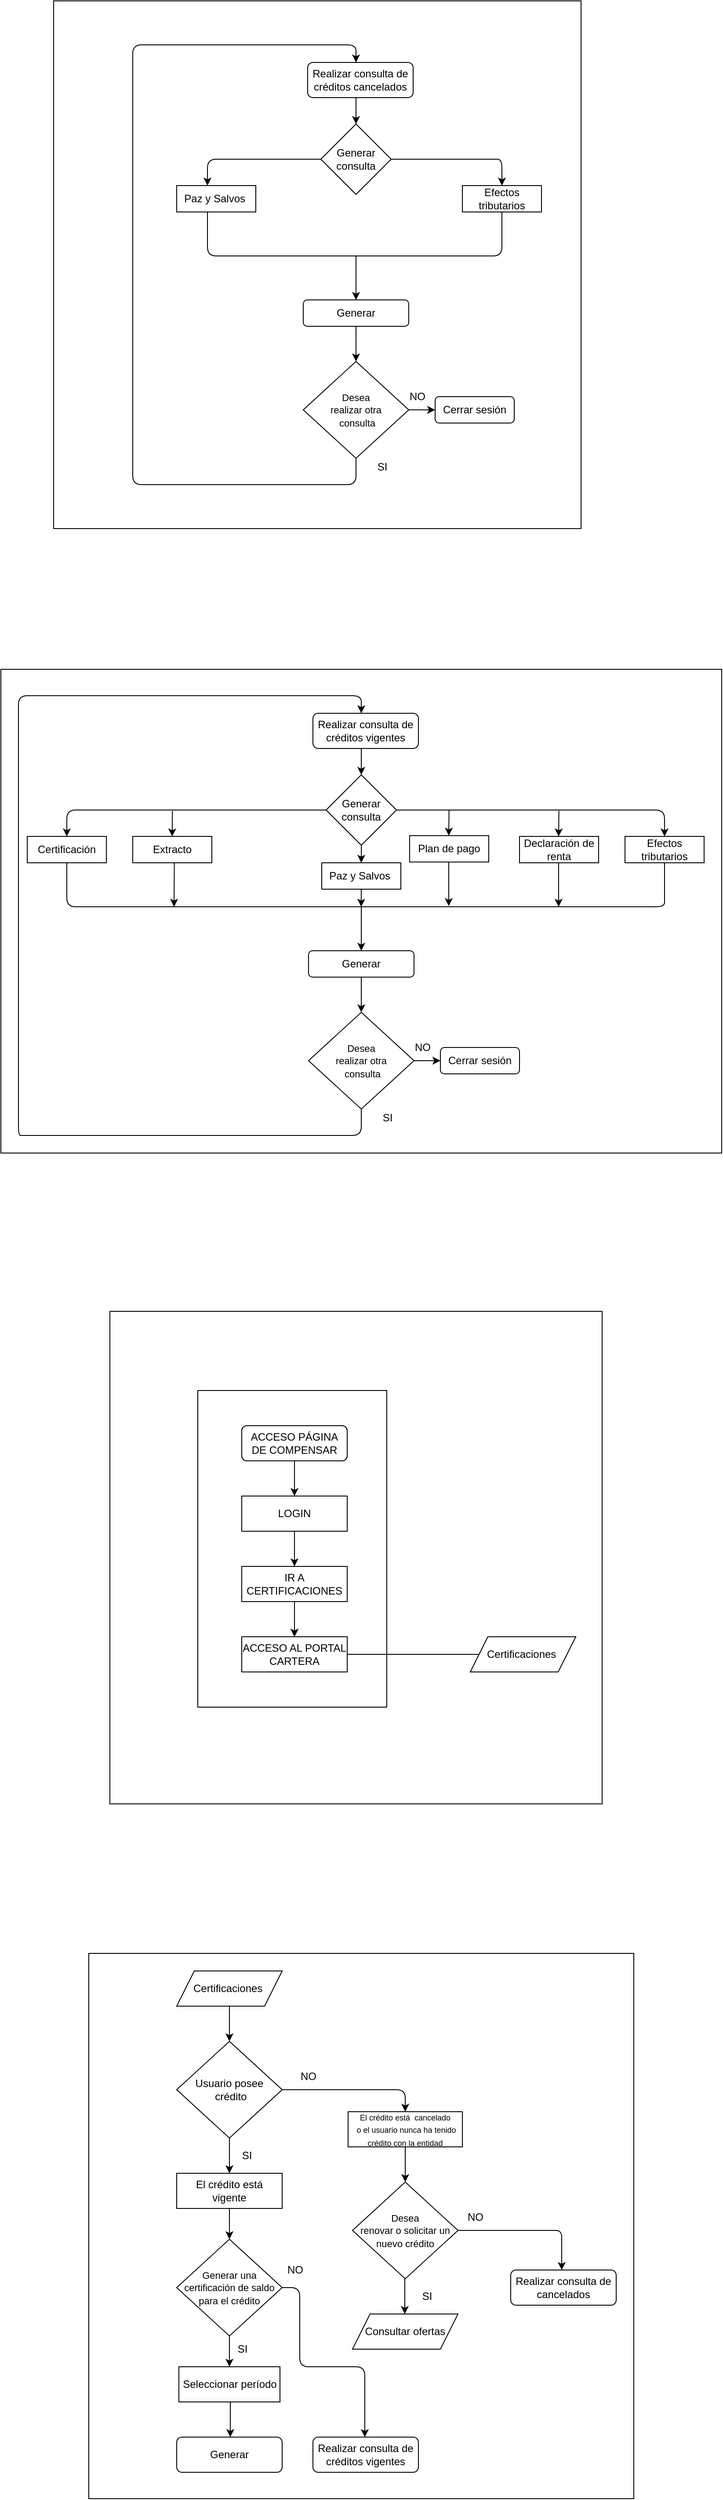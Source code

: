 <mxfile version="14.6.10" type="github"><diagram id="FGmqTT0dc71H-0YV6Kj9" name="Page-1"><mxGraphModel dx="957" dy="2799" grid="1" gridSize="10" guides="1" tooltips="1" connect="1" arrows="1" fold="1" page="1" pageScale="1" pageWidth="827" pageHeight="1169" math="0" shadow="0"><root><mxCell id="0"/><mxCell id="1" parent="0"/><mxCell id="z-QNNC_ra6mIaYco9-vQ-11" value="" style="rounded=0;whiteSpace=wrap;html=1;" parent="1" vertex="1"><mxGeometry x="10" y="-1250" width="820" height="550" as="geometry"/></mxCell><mxCell id="cLZgBmNjuZqGLh4WsxlD-90" value="" style="whiteSpace=wrap;html=1;aspect=fixed;" parent="1" vertex="1"><mxGeometry x="70" y="-2010" width="600" height="600" as="geometry"/></mxCell><mxCell id="ZP2weLS6pT2GeJIWwpLW-79" value="" style="whiteSpace=wrap;html=1;aspect=fixed;" parent="1" vertex="1"><mxGeometry x="134" y="-520" width="560" height="560" as="geometry"/></mxCell><mxCell id="ZP2weLS6pT2GeJIWwpLW-76" value="" style="whiteSpace=wrap;html=1;aspect=fixed;" parent="1" vertex="1"><mxGeometry x="110" y="210" width="620" height="620" as="geometry"/></mxCell><mxCell id="ZP2weLS6pT2GeJIWwpLW-3" value="" style="rounded=0;whiteSpace=wrap;html=1;" parent="1" vertex="1"><mxGeometry x="234" y="-430" width="215" height="360" as="geometry"/></mxCell><mxCell id="ZP2weLS6pT2GeJIWwpLW-1" value="ACCESO HOME" style="rounded=1;whiteSpace=wrap;html=1;" parent="1" vertex="1"><mxGeometry x="284" y="-390" width="120" height="40" as="geometry"/></mxCell><mxCell id="ZP2weLS6pT2GeJIWwpLW-2" value="LOGIN" style="rounded=0;whiteSpace=wrap;html=1;" parent="1" vertex="1"><mxGeometry x="284" y="-310" width="120" height="40" as="geometry"/></mxCell><mxCell id="ZP2weLS6pT2GeJIWwpLW-4" value="ACCESO AL PORTAL CARTERA" style="rounded=0;whiteSpace=wrap;html=1;" parent="1" vertex="1"><mxGeometry x="284" y="-150" width="120" height="40" as="geometry"/></mxCell><mxCell id="ZP2weLS6pT2GeJIWwpLW-8" value="&lt;span&gt;IR A CERTIFICACIONES&lt;/span&gt;" style="rounded=0;whiteSpace=wrap;html=1;" parent="1" vertex="1"><mxGeometry x="284" y="-230" width="120" height="40" as="geometry"/></mxCell><mxCell id="ZP2weLS6pT2GeJIWwpLW-12" style="edgeStyle=orthogonalEdgeStyle;rounded=0;orthogonalLoop=1;jettySize=auto;html=1;exitX=0.5;exitY=1;exitDx=0;exitDy=0;" parent="1" source="ZP2weLS6pT2GeJIWwpLW-8" target="ZP2weLS6pT2GeJIWwpLW-8" edge="1"><mxGeometry relative="1" as="geometry"/></mxCell><mxCell id="ZP2weLS6pT2GeJIWwpLW-14" value="" style="endArrow=classic;html=1;entryX=0.5;entryY=0;entryDx=0;entryDy=0;exitX=0.5;exitY=1;exitDx=0;exitDy=0;" parent="1" source="ZP2weLS6pT2GeJIWwpLW-8" target="ZP2weLS6pT2GeJIWwpLW-4" edge="1"><mxGeometry width="50" height="50" relative="1" as="geometry"><mxPoint x="344" y="-180" as="sourcePoint"/><mxPoint x="364" y="-230" as="targetPoint"/></mxGeometry></mxCell><mxCell id="ZP2weLS6pT2GeJIWwpLW-19" value="ACCESO PÁGINA DE COMPENSAR" style="rounded=1;whiteSpace=wrap;html=1;" parent="1" vertex="1"><mxGeometry x="284" y="-390" width="120" height="40" as="geometry"/></mxCell><mxCell id="ZP2weLS6pT2GeJIWwpLW-20" value="LOGIN" style="rounded=0;whiteSpace=wrap;html=1;" parent="1" vertex="1"><mxGeometry x="284" y="-310" width="120" height="40" as="geometry"/></mxCell><mxCell id="ZP2weLS6pT2GeJIWwpLW-21" value="&lt;span&gt;IR A CERTIFICACIONES&lt;/span&gt;" style="rounded=0;whiteSpace=wrap;html=1;" parent="1" vertex="1"><mxGeometry x="284" y="-230" width="120" height="40" as="geometry"/></mxCell><mxCell id="ZP2weLS6pT2GeJIWwpLW-22" value="ACCESO AL PORTAL CARTERA" style="rounded=0;whiteSpace=wrap;html=1;" parent="1" vertex="1"><mxGeometry x="284" y="-150" width="120" height="40" as="geometry"/></mxCell><mxCell id="ZP2weLS6pT2GeJIWwpLW-23" value="" style="endArrow=classic;html=1;entryX=0.5;entryY=0;entryDx=0;entryDy=0;exitX=0.5;exitY=1;exitDx=0;exitDy=0;" parent="1" source="ZP2weLS6pT2GeJIWwpLW-21" target="ZP2weLS6pT2GeJIWwpLW-22" edge="1"><mxGeometry width="50" height="50" relative="1" as="geometry"><mxPoint x="344" y="-180" as="sourcePoint"/><mxPoint x="364" y="-230" as="targetPoint"/></mxGeometry></mxCell><mxCell id="ZP2weLS6pT2GeJIWwpLW-5" value="" style="endArrow=classic;html=1;exitX=0.5;exitY=1;exitDx=0;exitDy=0;" parent="1" source="ZP2weLS6pT2GeJIWwpLW-1" target="ZP2weLS6pT2GeJIWwpLW-2" edge="1"><mxGeometry width="50" height="50" relative="1" as="geometry"><mxPoint x="314" y="-190" as="sourcePoint"/><mxPoint x="364" y="-240" as="targetPoint"/></mxGeometry></mxCell><mxCell id="ZP2weLS6pT2GeJIWwpLW-11" value="" style="endArrow=classic;html=1;exitX=0.5;exitY=1;exitDx=0;exitDy=0;entryX=0.5;entryY=0;entryDx=0;entryDy=0;" parent="1" source="ZP2weLS6pT2GeJIWwpLW-2" target="ZP2weLS6pT2GeJIWwpLW-8" edge="1"><mxGeometry width="50" height="50" relative="1" as="geometry"><mxPoint x="314" y="-190" as="sourcePoint"/><mxPoint x="364" y="-240" as="targetPoint"/></mxGeometry></mxCell><mxCell id="ZP2weLS6pT2GeJIWwpLW-28" value="&lt;font style=&quot;font-size: 12px&quot;&gt;Usuario posee&lt;br&gt;&amp;nbsp;crédito&lt;/font&gt;" style="rhombus;whiteSpace=wrap;html=1;" parent="1" vertex="1"><mxGeometry x="210" y="310" width="120" height="110" as="geometry"/></mxCell><mxCell id="ZP2weLS6pT2GeJIWwpLW-29" value="Certificaciones&amp;nbsp;" style="shape=parallelogram;perimeter=parallelogramPerimeter;whiteSpace=wrap;html=1;fixedSize=1;" parent="1" vertex="1"><mxGeometry x="210" y="230" width="120" height="40" as="geometry"/></mxCell><mxCell id="ZP2weLS6pT2GeJIWwpLW-32" value="" style="endArrow=classic;html=1;entryX=0.5;entryY=0;entryDx=0;entryDy=0;exitX=0.5;exitY=1;exitDx=0;exitDy=0;" parent="1" source="ZP2weLS6pT2GeJIWwpLW-29" target="ZP2weLS6pT2GeJIWwpLW-28" edge="1"><mxGeometry width="50" height="50" relative="1" as="geometry"><mxPoint x="260" y="270" as="sourcePoint"/><mxPoint x="310" y="220" as="targetPoint"/></mxGeometry></mxCell><mxCell id="ZP2weLS6pT2GeJIWwpLW-33" value="" style="endArrow=classic;html=1;exitX=1;exitY=0.5;exitDx=0;exitDy=0;entryX=0.5;entryY=0;entryDx=0;entryDy=0;" parent="1" source="ZP2weLS6pT2GeJIWwpLW-28" target="ZP2weLS6pT2GeJIWwpLW-44" edge="1"><mxGeometry width="50" height="50" relative="1" as="geometry"><mxPoint x="335" y="365" as="sourcePoint"/><mxPoint x="430" y="405" as="targetPoint"/><Array as="points"><mxPoint x="470" y="365"/></Array></mxGeometry></mxCell><mxCell id="ZP2weLS6pT2GeJIWwpLW-34" value="" style="endArrow=classic;html=1;exitX=0.5;exitY=1;exitDx=0;exitDy=0;" parent="1" source="ZP2weLS6pT2GeJIWwpLW-28" edge="1"><mxGeometry width="50" height="50" relative="1" as="geometry"><mxPoint x="300" y="510" as="sourcePoint"/><mxPoint x="270" y="460" as="targetPoint"/></mxGeometry></mxCell><mxCell id="ZP2weLS6pT2GeJIWwpLW-35" value="&lt;span&gt;El crédito está vigente&lt;/span&gt;" style="rounded=0;whiteSpace=wrap;html=1;" parent="1" vertex="1"><mxGeometry x="210" y="460" width="120" height="40" as="geometry"/></mxCell><mxCell id="ZP2weLS6pT2GeJIWwpLW-36" value="NO" style="text;html=1;strokeColor=none;fillColor=none;align=center;verticalAlign=middle;whiteSpace=wrap;rounded=0;" parent="1" vertex="1"><mxGeometry x="340" y="340" width="40" height="20" as="geometry"/></mxCell><mxCell id="ZP2weLS6pT2GeJIWwpLW-37" value="SI" style="text;html=1;strokeColor=none;fillColor=none;align=center;verticalAlign=middle;whiteSpace=wrap;rounded=0;" parent="1" vertex="1"><mxGeometry x="270" y="430" width="40" height="20" as="geometry"/></mxCell><mxCell id="ZP2weLS6pT2GeJIWwpLW-40" value="" style="endArrow=none;html=1;exitX=1;exitY=0.5;exitDx=0;exitDy=0;" parent="1" source="ZP2weLS6pT2GeJIWwpLW-22" edge="1"><mxGeometry width="50" height="50" relative="1" as="geometry"><mxPoint x="374" y="-70" as="sourcePoint"/><mxPoint x="554" y="-130" as="targetPoint"/><Array as="points"><mxPoint x="414" y="-130"/><mxPoint x="434" y="-130"/><mxPoint x="484" y="-130"/></Array></mxGeometry></mxCell><mxCell id="ZP2weLS6pT2GeJIWwpLW-41" value="&lt;span&gt;Certificaciones&amp;nbsp;&lt;/span&gt;" style="shape=parallelogram;perimeter=parallelogramPerimeter;whiteSpace=wrap;html=1;fixedSize=1;" parent="1" vertex="1"><mxGeometry x="544" y="-150" width="120" height="40" as="geometry"/></mxCell><mxCell id="ZP2weLS6pT2GeJIWwpLW-42" value="" style="endArrow=classic;html=1;exitX=0.5;exitY=1;exitDx=0;exitDy=0;" parent="1" source="ZP2weLS6pT2GeJIWwpLW-44" edge="1"><mxGeometry width="50" height="50" relative="1" as="geometry"><mxPoint x="469.5" y="440" as="sourcePoint"/><mxPoint x="470" y="470" as="targetPoint"/></mxGeometry></mxCell><mxCell id="ZP2weLS6pT2GeJIWwpLW-44" value="&lt;div&gt;&lt;span style=&quot;font-size: 9px&quot;&gt;El crédito está&amp;nbsp;&lt;/span&gt;&lt;span style=&quot;font-size: 9px&quot;&gt;&amp;nbsp;cancelado&lt;/span&gt;&lt;/div&gt;&lt;div&gt;&lt;span style=&quot;font-size: 9px&quot;&gt;&amp;nbsp;o el usuario&amp;nbsp;&lt;/span&gt;&lt;span style=&quot;font-size: 9px&quot;&gt;nunca ha tenido&lt;/span&gt;&lt;/div&gt;&lt;div&gt;&lt;span style=&quot;font-size: 9px&quot;&gt;crédito con la entidad&lt;/span&gt;&lt;/div&gt;" style="rounded=0;whiteSpace=wrap;html=1;align=center;" parent="1" vertex="1"><mxGeometry x="405" y="390" width="130" height="40" as="geometry"/></mxCell><mxCell id="ZP2weLS6pT2GeJIWwpLW-48" value="&lt;font style=&quot;font-size: 11px&quot;&gt;Desea&lt;br&gt;renovar o solicitar un nuevo crédito&lt;/font&gt;" style="rhombus;whiteSpace=wrap;html=1;" parent="1" vertex="1"><mxGeometry x="410" y="470" width="120" height="110" as="geometry"/></mxCell><mxCell id="ZP2weLS6pT2GeJIWwpLW-51" value="" style="endArrow=classic;html=1;exitX=1;exitY=0.5;exitDx=0;exitDy=0;entryX=0.525;entryY=0;entryDx=0;entryDy=0;entryPerimeter=0;" parent="1" source="ZP2weLS6pT2GeJIWwpLW-48" edge="1"><mxGeometry width="50" height="50" relative="1" as="geometry"><mxPoint x="530" y="530" as="sourcePoint"/><mxPoint x="648" y="570.0" as="targetPoint"/><Array as="points"><mxPoint x="575" y="525"/><mxPoint x="625" y="525"/><mxPoint x="648" y="525"/><mxPoint x="648" y="540"/><mxPoint x="648" y="550"/></Array></mxGeometry></mxCell><mxCell id="ZP2weLS6pT2GeJIWwpLW-53" value="&lt;span&gt;Consultar ofertas&lt;/span&gt;" style="shape=parallelogram;perimeter=parallelogramPerimeter;whiteSpace=wrap;html=1;fixedSize=1;" parent="1" vertex="1"><mxGeometry x="410" y="620" width="120" height="40" as="geometry"/></mxCell><mxCell id="ZP2weLS6pT2GeJIWwpLW-54" value="" style="endArrow=classic;html=1;" parent="1" edge="1"><mxGeometry width="50" height="50" relative="1" as="geometry"><mxPoint x="469.5" y="580" as="sourcePoint"/><mxPoint x="469.5" y="620" as="targetPoint"/><Array as="points"><mxPoint x="469.5" y="600"/></Array></mxGeometry></mxCell><mxCell id="ZP2weLS6pT2GeJIWwpLW-55" value="NO" style="text;html=1;strokeColor=none;fillColor=none;align=center;verticalAlign=middle;whiteSpace=wrap;rounded=0;" parent="1" vertex="1"><mxGeometry x="530" y="500" width="40" height="20" as="geometry"/></mxCell><mxCell id="ZP2weLS6pT2GeJIWwpLW-57" value="SI" style="text;html=1;strokeColor=none;fillColor=none;align=center;verticalAlign=middle;whiteSpace=wrap;rounded=0;" parent="1" vertex="1"><mxGeometry x="475" y="590" width="40" height="20" as="geometry"/></mxCell><mxCell id="ZP2weLS6pT2GeJIWwpLW-64" value="&lt;font style=&quot;font-size: 11px&quot;&gt;Generar una certificación de saldo&lt;br&gt;para el crédito&lt;/font&gt;" style="rhombus;whiteSpace=wrap;html=1;" parent="1" vertex="1"><mxGeometry x="210" y="535" width="120" height="110" as="geometry"/></mxCell><mxCell id="ZP2weLS6pT2GeJIWwpLW-65" value="" style="endArrow=classic;html=1;exitX=0.5;exitY=1;exitDx=0;exitDy=0;entryX=0.5;entryY=0;entryDx=0;entryDy=0;" parent="1" source="ZP2weLS6pT2GeJIWwpLW-35" target="ZP2weLS6pT2GeJIWwpLW-64" edge="1"><mxGeometry width="50" height="50" relative="1" as="geometry"><mxPoint x="300" y="570" as="sourcePoint"/><mxPoint x="350" y="520" as="targetPoint"/></mxGeometry></mxCell><mxCell id="ZP2weLS6pT2GeJIWwpLW-66" value="Seleccionar período" style="rounded=0;whiteSpace=wrap;html=1;" parent="1" vertex="1"><mxGeometry x="212.5" y="680" width="115" height="40" as="geometry"/></mxCell><mxCell id="ZP2weLS6pT2GeJIWwpLW-67" value="" style="endArrow=classic;html=1;exitX=0.5;exitY=1;exitDx=0;exitDy=0;entryX=0.5;entryY=0;entryDx=0;entryDy=0;" parent="1" source="ZP2weLS6pT2GeJIWwpLW-64" target="ZP2weLS6pT2GeJIWwpLW-66" edge="1"><mxGeometry width="50" height="50" relative="1" as="geometry"><mxPoint x="300" y="670" as="sourcePoint"/><mxPoint x="350" y="620" as="targetPoint"/></mxGeometry></mxCell><mxCell id="ZP2weLS6pT2GeJIWwpLW-68" value="" style="endArrow=classic;html=1;entryX=0.5;entryY=0;entryDx=0;entryDy=0;" parent="1" edge="1"><mxGeometry width="50" height="50" relative="1" as="geometry"><mxPoint x="271" y="720" as="sourcePoint"/><mxPoint x="271" y="760" as="targetPoint"/></mxGeometry></mxCell><mxCell id="ZP2weLS6pT2GeJIWwpLW-70" value="&lt;span&gt;Generar&lt;/span&gt;" style="rounded=1;whiteSpace=wrap;html=1;" parent="1" vertex="1"><mxGeometry x="210" y="760" width="120" height="40" as="geometry"/></mxCell><mxCell id="ZP2weLS6pT2GeJIWwpLW-71" value="" style="endArrow=classic;html=1;" parent="1" edge="1"><mxGeometry width="50" height="50" relative="1" as="geometry"><mxPoint x="330" y="590" as="sourcePoint"/><mxPoint x="424" y="760" as="targetPoint"/><Array as="points"><mxPoint x="330" y="590"/><mxPoint x="350" y="590"/><mxPoint x="350" y="680"/><mxPoint x="380" y="680"/><mxPoint x="424" y="680"/><mxPoint x="424" y="740"/><mxPoint x="424" y="760"/></Array></mxGeometry></mxCell><mxCell id="ZP2weLS6pT2GeJIWwpLW-74" value="SI" style="text;html=1;strokeColor=none;fillColor=none;align=center;verticalAlign=middle;whiteSpace=wrap;rounded=0;" parent="1" vertex="1"><mxGeometry x="265" y="650" width="40" height="20" as="geometry"/></mxCell><mxCell id="ZP2weLS6pT2GeJIWwpLW-75" value="NO" style="text;html=1;strokeColor=none;fillColor=none;align=center;verticalAlign=middle;whiteSpace=wrap;rounded=0;" parent="1" vertex="1"><mxGeometry x="325" y="560" width="40" height="20" as="geometry"/></mxCell><mxCell id="ZP2weLS6pT2GeJIWwpLW-81" value="" style="endArrow=classic;html=1;exitX=0.5;exitY=1;exitDx=0;exitDy=0;" parent="1" edge="1"><mxGeometry width="50" height="50" relative="1" as="geometry"><mxPoint x="420" y="-1160" as="sourcePoint"/><mxPoint x="420" y="-1130" as="targetPoint"/><Array as="points"><mxPoint x="420" y="-1140"/></Array></mxGeometry></mxCell><mxCell id="ZP2weLS6pT2GeJIWwpLW-82" value="Generar consulta" style="rhombus;whiteSpace=wrap;html=1;" parent="1" vertex="1"><mxGeometry x="380" y="-1130" width="80" height="80" as="geometry"/></mxCell><mxCell id="ZP2weLS6pT2GeJIWwpLW-85" value="" style="endArrow=classic;html=1;exitX=1;exitY=0.5;exitDx=0;exitDy=0;entryX=0.5;entryY=0;entryDx=0;entryDy=0;" parent="1" source="ZP2weLS6pT2GeJIWwpLW-82" edge="1"><mxGeometry width="50" height="50" relative="1" as="geometry"><mxPoint x="600" y="-1140" as="sourcePoint"/><mxPoint x="765" y="-1060" as="targetPoint"/><Array as="points"><mxPoint x="765" y="-1090"/></Array></mxGeometry></mxCell><mxCell id="ZP2weLS6pT2GeJIWwpLW-87" value="Certificación" style="rounded=0;whiteSpace=wrap;html=1;" parent="1" vertex="1"><mxGeometry x="40" y="-1060" width="90" height="30" as="geometry"/></mxCell><mxCell id="ZP2weLS6pT2GeJIWwpLW-88" value="Extracto" style="rounded=0;whiteSpace=wrap;html=1;" parent="1" vertex="1"><mxGeometry x="160" y="-1060" width="90" height="30" as="geometry"/></mxCell><mxCell id="ZP2weLS6pT2GeJIWwpLW-89" value="Declaración de renta" style="rounded=0;whiteSpace=wrap;html=1;" parent="1" vertex="1"><mxGeometry x="600" y="-1060" width="90" height="30" as="geometry"/></mxCell><mxCell id="ZP2weLS6pT2GeJIWwpLW-93" value="" style="endArrow=classic;html=1;exitX=0;exitY=0.5;exitDx=0;exitDy=0;entryX=0.5;entryY=0;entryDx=0;entryDy=0;" parent="1" source="ZP2weLS6pT2GeJIWwpLW-82" target="ZP2weLS6pT2GeJIWwpLW-87" edge="1"><mxGeometry width="50" height="50" relative="1" as="geometry"><mxPoint x="520" y="-1020" as="sourcePoint"/><mxPoint x="320" y="-1060" as="targetPoint"/><Array as="points"><mxPoint x="320" y="-1090"/><mxPoint x="85" y="-1090"/></Array></mxGeometry></mxCell><mxCell id="ZP2weLS6pT2GeJIWwpLW-94" value="" style="endArrow=classic;html=1;entryX=0.463;entryY=-0.029;entryDx=0;entryDy=0;entryPerimeter=0;" parent="1" edge="1"><mxGeometry width="50" height="50" relative="1" as="geometry"><mxPoint x="205.17" y="-1089.13" as="sourcePoint"/><mxPoint x="204.84" y="-1060" as="targetPoint"/></mxGeometry></mxCell><mxCell id="ZP2weLS6pT2GeJIWwpLW-96" value="" style="endArrow=none;html=1;exitX=0.5;exitY=1;exitDx=0;exitDy=0;entryX=0.5;entryY=1;entryDx=0;entryDy=0;" parent="1" source="ZP2weLS6pT2GeJIWwpLW-87" edge="1"><mxGeometry width="50" height="50" relative="1" as="geometry"><mxPoint x="100" y="-960" as="sourcePoint"/><mxPoint x="765" y="-1030" as="targetPoint"/><Array as="points"><mxPoint x="85" y="-980"/><mxPoint x="430" y="-980"/><mxPoint x="730" y="-980"/><mxPoint x="765" y="-980"/><mxPoint x="765" y="-990"/></Array></mxGeometry></mxCell><mxCell id="ZP2weLS6pT2GeJIWwpLW-99" value="" style="endArrow=classic;html=1;" parent="1" edge="1"><mxGeometry width="50" height="50" relative="1" as="geometry"><mxPoint x="420" y="-980" as="sourcePoint"/><mxPoint x="420" y="-930" as="targetPoint"/></mxGeometry></mxCell><mxCell id="ZP2weLS6pT2GeJIWwpLW-100" value="" style="rounded=1;whiteSpace=wrap;html=1;" parent="1" vertex="1"><mxGeometry x="360" y="-930" width="120" height="30" as="geometry"/></mxCell><mxCell id="ZP2weLS6pT2GeJIWwpLW-101" value="Generar" style="text;html=1;strokeColor=none;fillColor=none;align=center;verticalAlign=middle;whiteSpace=wrap;rounded=0;" parent="1" vertex="1"><mxGeometry x="400" y="-925" width="40" height="20" as="geometry"/></mxCell><mxCell id="ZP2weLS6pT2GeJIWwpLW-102" value="" style="endArrow=classic;html=1;exitX=0.5;exitY=1;exitDx=0;exitDy=0;" parent="1" source="ZP2weLS6pT2GeJIWwpLW-100" edge="1"><mxGeometry width="50" height="50" relative="1" as="geometry"><mxPoint x="460" y="-920" as="sourcePoint"/><mxPoint x="420" y="-860" as="targetPoint"/><Array as="points"><mxPoint x="420" y="-860"/></Array></mxGeometry></mxCell><mxCell id="ZP2weLS6pT2GeJIWwpLW-103" value="&lt;font style=&quot;font-size: 11px&quot;&gt;Desea&lt;br&gt;realizar otra&lt;br&gt;&amp;nbsp;consulta&lt;/font&gt;" style="rhombus;whiteSpace=wrap;html=1;" parent="1" vertex="1"><mxGeometry x="360" y="-860" width="120" height="110" as="geometry"/></mxCell><mxCell id="ZP2weLS6pT2GeJIWwpLW-104" value="" style="endArrow=classic;html=1;exitX=1;exitY=0.5;exitDx=0;exitDy=0;" parent="1" source="ZP2weLS6pT2GeJIWwpLW-103" target="ZP2weLS6pT2GeJIWwpLW-105" edge="1"><mxGeometry width="50" height="50" relative="1" as="geometry"><mxPoint x="460" y="-820" as="sourcePoint"/><mxPoint x="570" y="-805" as="targetPoint"/></mxGeometry></mxCell><mxCell id="ZP2weLS6pT2GeJIWwpLW-105" value="Cerrar sesión" style="rounded=1;whiteSpace=wrap;html=1;" parent="1" vertex="1"><mxGeometry x="510" y="-820" width="90" height="30" as="geometry"/></mxCell><mxCell id="ZP2weLS6pT2GeJIWwpLW-106" value="NO" style="text;html=1;strokeColor=none;fillColor=none;align=center;verticalAlign=middle;whiteSpace=wrap;rounded=0;" parent="1" vertex="1"><mxGeometry x="470" y="-830" width="40" height="20" as="geometry"/></mxCell><mxCell id="ZP2weLS6pT2GeJIWwpLW-107" value="SI" style="text;html=1;strokeColor=none;fillColor=none;align=center;verticalAlign=middle;whiteSpace=wrap;rounded=0;" parent="1" vertex="1"><mxGeometry x="430" y="-750" width="40" height="20" as="geometry"/></mxCell><mxCell id="ZP2weLS6pT2GeJIWwpLW-108" value="" style="endArrow=classic;html=1;entryX=0.5;entryY=0;entryDx=0;entryDy=0;" parent="1" edge="1"><mxGeometry width="50" height="50" relative="1" as="geometry"><mxPoint x="420" y="-750" as="sourcePoint"/><mxPoint x="420" y="-1200" as="targetPoint"/><Array as="points"><mxPoint x="420" y="-720"/><mxPoint x="40" y="-720"/><mxPoint x="30" y="-720"/><mxPoint x="30" y="-740"/><mxPoint x="30" y="-1020"/><mxPoint x="30" y="-1220"/><mxPoint x="420" y="-1220"/></Array></mxGeometry></mxCell><mxCell id="ZP2weLS6pT2GeJIWwpLW-116" value="Paz y Salvos&amp;nbsp;" style="rounded=0;whiteSpace=wrap;html=1;" parent="1" vertex="1"><mxGeometry x="375" y="-1030" width="90" height="30" as="geometry"/></mxCell><mxCell id="ZP2weLS6pT2GeJIWwpLW-117" value="" style="endArrow=classic;html=1;" parent="1" edge="1"><mxGeometry width="50" height="50" relative="1" as="geometry"><mxPoint x="420.09" y="-1050.0" as="sourcePoint"/><mxPoint x="420" y="-1030" as="targetPoint"/></mxGeometry></mxCell><mxCell id="ZP2weLS6pT2GeJIWwpLW-119" value="Efectos tributarios" style="rounded=0;whiteSpace=wrap;html=1;" parent="1" vertex="1"><mxGeometry x="720" y="-1060" width="90" height="30" as="geometry"/></mxCell><mxCell id="ZP2weLS6pT2GeJIWwpLW-121" value="" style="endArrow=classic;html=1;exitX=0.5;exitY=1;exitDx=0;exitDy=0;" parent="1" edge="1"><mxGeometry width="50" height="50" relative="1" as="geometry"><mxPoint x="644.5" y="-1030" as="sourcePoint"/><mxPoint x="644.5" y="-980" as="targetPoint"/></mxGeometry></mxCell><mxCell id="ZP2weLS6pT2GeJIWwpLW-127" value="" style="endArrow=classic;html=1;" parent="1" edge="1"><mxGeometry width="50" height="50" relative="1" as="geometry"><mxPoint x="207.33" y="-1030" as="sourcePoint"/><mxPoint x="207" y="-980" as="targetPoint"/></mxGeometry></mxCell><mxCell id="cLZgBmNjuZqGLh4WsxlD-1" value="" style="endArrow=classic;html=1;" parent="1" edge="1"><mxGeometry width="50" height="50" relative="1" as="geometry"><mxPoint x="419.99" y="-1000.0" as="sourcePoint"/><mxPoint x="419.9" y="-980" as="targetPoint"/></mxGeometry></mxCell><mxCell id="cLZgBmNjuZqGLh4WsxlD-2" value="&lt;font style=&quot;font-size: 12px&quot;&gt;Realizar consulta de&lt;br&gt;cancelados&lt;br&gt;&lt;/font&gt;" style="rounded=1;whiteSpace=wrap;html=1;" parent="1" vertex="1"><mxGeometry x="590" y="570" width="120" height="40" as="geometry"/></mxCell><mxCell id="cLZgBmNjuZqGLh4WsxlD-3" value="&lt;font style=&quot;font-size: 12px&quot;&gt;Realizar consulta de&lt;br&gt;créditos vigentes&lt;br&gt;&lt;/font&gt;" style="rounded=1;whiteSpace=wrap;html=1;" parent="1" vertex="1"><mxGeometry x="365" y="760" width="120" height="40" as="geometry"/></mxCell><mxCell id="cLZgBmNjuZqGLh4WsxlD-4" value="&lt;font style=&quot;font-size: 12px&quot;&gt;Realizar consulta de&lt;br&gt;créditos vigentes&lt;br&gt;&lt;/font&gt;" style="rounded=1;whiteSpace=wrap;html=1;" parent="1" vertex="1"><mxGeometry x="365" y="-1200" width="120" height="40" as="geometry"/></mxCell><mxCell id="cLZgBmNjuZqGLh4WsxlD-59" value="" style="endArrow=classic;html=1;exitX=0.5;exitY=1;exitDx=0;exitDy=0;" parent="1" edge="1"><mxGeometry width="50" height="50" relative="1" as="geometry"><mxPoint x="414" y="-1900" as="sourcePoint"/><mxPoint x="414" y="-1870" as="targetPoint"/><Array as="points"><mxPoint x="414" y="-1880"/></Array></mxGeometry></mxCell><mxCell id="cLZgBmNjuZqGLh4WsxlD-60" value="Generar consulta" style="rhombus;whiteSpace=wrap;html=1;" parent="1" vertex="1"><mxGeometry x="374" y="-1870" width="80" height="80" as="geometry"/></mxCell><mxCell id="cLZgBmNjuZqGLh4WsxlD-61" value="" style="endArrow=classic;html=1;exitX=1;exitY=0.5;exitDx=0;exitDy=0;entryX=0.5;entryY=0;entryDx=0;entryDy=0;" parent="1" source="cLZgBmNjuZqGLh4WsxlD-60" target="cLZgBmNjuZqGLh4WsxlD-80" edge="1"><mxGeometry width="50" height="50" relative="1" as="geometry"><mxPoint x="594" y="-1880" as="sourcePoint"/><mxPoint x="759" y="-1800" as="targetPoint"/><Array as="points"><mxPoint x="560" y="-1830"/><mxPoint x="580" y="-1830"/></Array></mxGeometry></mxCell><mxCell id="cLZgBmNjuZqGLh4WsxlD-65" value="" style="endArrow=classic;html=1;entryX=0.5;entryY=0;entryDx=0;entryDy=0;" parent="1" edge="1"><mxGeometry width="50" height="50" relative="1" as="geometry"><mxPoint x="374" y="-1830" as="sourcePoint"/><mxPoint x="245" y="-1800" as="targetPoint"/><Array as="points"><mxPoint x="245" y="-1830"/></Array></mxGeometry></mxCell><mxCell id="cLZgBmNjuZqGLh4WsxlD-67" value="" style="endArrow=none;html=1;exitX=0.5;exitY=1;exitDx=0;exitDy=0;entryX=0.5;entryY=1;entryDx=0;entryDy=0;" parent="1" target="cLZgBmNjuZqGLh4WsxlD-80" edge="1"><mxGeometry width="50" height="50" relative="1" as="geometry"><mxPoint x="245" y="-1770" as="sourcePoint"/><mxPoint x="925" y="-1770" as="targetPoint"/><Array as="points"><mxPoint x="245" y="-1720"/><mxPoint x="580" y="-1720"/></Array></mxGeometry></mxCell><mxCell id="cLZgBmNjuZqGLh4WsxlD-68" value="" style="endArrow=classic;html=1;" parent="1" edge="1"><mxGeometry width="50" height="50" relative="1" as="geometry"><mxPoint x="414" y="-1720" as="sourcePoint"/><mxPoint x="414" y="-1670" as="targetPoint"/></mxGeometry></mxCell><mxCell id="cLZgBmNjuZqGLh4WsxlD-69" value="" style="rounded=1;whiteSpace=wrap;html=1;" parent="1" vertex="1"><mxGeometry x="354" y="-1670" width="120" height="30" as="geometry"/></mxCell><mxCell id="cLZgBmNjuZqGLh4WsxlD-70" value="Generar" style="text;html=1;strokeColor=none;fillColor=none;align=center;verticalAlign=middle;whiteSpace=wrap;rounded=0;" parent="1" vertex="1"><mxGeometry x="394" y="-1665" width="40" height="20" as="geometry"/></mxCell><mxCell id="cLZgBmNjuZqGLh4WsxlD-71" value="" style="endArrow=classic;html=1;exitX=0.5;exitY=1;exitDx=0;exitDy=0;" parent="1" source="cLZgBmNjuZqGLh4WsxlD-69" edge="1"><mxGeometry width="50" height="50" relative="1" as="geometry"><mxPoint x="454" y="-1660" as="sourcePoint"/><mxPoint x="414" y="-1600" as="targetPoint"/><Array as="points"><mxPoint x="414" y="-1600"/></Array></mxGeometry></mxCell><mxCell id="cLZgBmNjuZqGLh4WsxlD-72" value="&lt;font style=&quot;font-size: 11px&quot;&gt;Desea&lt;br&gt;realizar otra&lt;br&gt;&amp;nbsp;consulta&lt;/font&gt;" style="rhombus;whiteSpace=wrap;html=1;" parent="1" vertex="1"><mxGeometry x="354" y="-1600" width="120" height="110" as="geometry"/></mxCell><mxCell id="cLZgBmNjuZqGLh4WsxlD-73" value="" style="endArrow=classic;html=1;exitX=1;exitY=0.5;exitDx=0;exitDy=0;" parent="1" source="cLZgBmNjuZqGLh4WsxlD-72" target="cLZgBmNjuZqGLh4WsxlD-74" edge="1"><mxGeometry width="50" height="50" relative="1" as="geometry"><mxPoint x="454" y="-1560" as="sourcePoint"/><mxPoint x="564" y="-1545" as="targetPoint"/></mxGeometry></mxCell><mxCell id="cLZgBmNjuZqGLh4WsxlD-74" value="Cerrar sesión" style="rounded=1;whiteSpace=wrap;html=1;" parent="1" vertex="1"><mxGeometry x="504" y="-1560" width="90" height="30" as="geometry"/></mxCell><mxCell id="cLZgBmNjuZqGLh4WsxlD-75" value="NO" style="text;html=1;strokeColor=none;fillColor=none;align=center;verticalAlign=middle;whiteSpace=wrap;rounded=0;" parent="1" vertex="1"><mxGeometry x="464" y="-1570" width="40" height="20" as="geometry"/></mxCell><mxCell id="cLZgBmNjuZqGLh4WsxlD-76" value="SI" style="text;html=1;strokeColor=none;fillColor=none;align=center;verticalAlign=middle;whiteSpace=wrap;rounded=0;" parent="1" vertex="1"><mxGeometry x="424" y="-1490" width="40" height="20" as="geometry"/></mxCell><mxCell id="cLZgBmNjuZqGLh4WsxlD-77" value="" style="endArrow=classic;html=1;entryX=0.5;entryY=0;entryDx=0;entryDy=0;" parent="1" edge="1"><mxGeometry width="50" height="50" relative="1" as="geometry"><mxPoint x="414" y="-1490" as="sourcePoint"/><mxPoint x="414" y="-1940" as="targetPoint"/><Array as="points"><mxPoint x="414" y="-1460"/><mxPoint x="160" y="-1460"/><mxPoint x="160" y="-1490"/><mxPoint x="160" y="-1750"/><mxPoint x="160" y="-1960"/><mxPoint x="414" y="-1960"/></Array></mxGeometry></mxCell><mxCell id="cLZgBmNjuZqGLh4WsxlD-80" value="Efectos tributarios" style="rounded=0;whiteSpace=wrap;html=1;" parent="1" vertex="1"><mxGeometry x="535" y="-1800" width="90" height="30" as="geometry"/></mxCell><mxCell id="cLZgBmNjuZqGLh4WsxlD-85" value="&lt;font style=&quot;font-size: 12px&quot;&gt;Realizar consulta de&lt;br&gt;créditos cancelados&lt;br&gt;&lt;/font&gt;" style="rounded=1;whiteSpace=wrap;html=1;" parent="1" vertex="1"><mxGeometry x="359" y="-1940" width="120" height="40" as="geometry"/></mxCell><mxCell id="cLZgBmNjuZqGLh4WsxlD-86" value="Paz y Salvos&amp;nbsp;" style="rounded=0;whiteSpace=wrap;html=1;" parent="1" vertex="1"><mxGeometry x="210" y="-1800" width="90" height="30" as="geometry"/></mxCell><mxCell id="z-QNNC_ra6mIaYco9-vQ-3" value="" style="endArrow=classic;html=1;entryX=0.463;entryY=-0.029;entryDx=0;entryDy=0;entryPerimeter=0;" parent="1" edge="1"><mxGeometry width="50" height="50" relative="1" as="geometry"><mxPoint x="644.83" y="-1089.13" as="sourcePoint"/><mxPoint x="644.5" y="-1060.0" as="targetPoint"/></mxGeometry></mxCell><mxCell id="z-QNNC_ra6mIaYco9-vQ-4" value="Plan de pago" style="rounded=0;whiteSpace=wrap;html=1;" parent="1" vertex="1"><mxGeometry x="475" y="-1060.87" width="90" height="30" as="geometry"/></mxCell><mxCell id="z-QNNC_ra6mIaYco9-vQ-5" value="" style="endArrow=classic;html=1;exitX=0.5;exitY=1;exitDx=0;exitDy=0;" parent="1" edge="1"><mxGeometry width="50" height="50" relative="1" as="geometry"><mxPoint x="519.5" y="-1030.87" as="sourcePoint"/><mxPoint x="519.5" y="-980.87" as="targetPoint"/></mxGeometry></mxCell><mxCell id="z-QNNC_ra6mIaYco9-vQ-6" value="" style="endArrow=classic;html=1;entryX=0.463;entryY=-0.029;entryDx=0;entryDy=0;entryPerimeter=0;" parent="1" edge="1"><mxGeometry width="50" height="50" relative="1" as="geometry"><mxPoint x="519.83" y="-1090.0" as="sourcePoint"/><mxPoint x="519.5" y="-1060.87" as="targetPoint"/></mxGeometry></mxCell></root></mxGraphModel></diagram></mxfile>